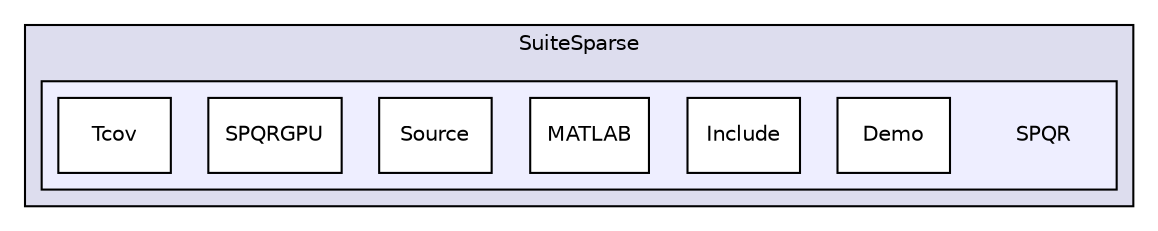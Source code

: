digraph "libs/SuiteSparse/SPQR" {
  compound=true
  node [ fontsize="10", fontname="Helvetica"];
  edge [ labelfontsize="10", labelfontname="Helvetica"];
  subgraph clusterdir_bb3805179b22f9bf6cb2257a07012dea {
    graph [ bgcolor="#ddddee", pencolor="black", label="SuiteSparse" fontname="Helvetica", fontsize="10", URL="dir_bb3805179b22f9bf6cb2257a07012dea.html"]
  subgraph clusterdir_efe2ac6361686a257678b46eee7692bd {
    graph [ bgcolor="#eeeeff", pencolor="black", label="" URL="dir_efe2ac6361686a257678b46eee7692bd.html"];
    dir_efe2ac6361686a257678b46eee7692bd [shape=plaintext label="SPQR"];
    dir_01540d87f5636626692ba1f0163cae3f [shape=box label="Demo" color="black" fillcolor="white" style="filled" URL="dir_01540d87f5636626692ba1f0163cae3f.html"];
    dir_754c7be2c41e1d3040e63eae285d0c35 [shape=box label="Include" color="black" fillcolor="white" style="filled" URL="dir_754c7be2c41e1d3040e63eae285d0c35.html"];
    dir_f9c4a58dd6256f9b8d77d26b3e9f4538 [shape=box label="MATLAB" color="black" fillcolor="white" style="filled" URL="dir_f9c4a58dd6256f9b8d77d26b3e9f4538.html"];
    dir_158f89a0daf0245e607381d131c52cee [shape=box label="Source" color="black" fillcolor="white" style="filled" URL="dir_158f89a0daf0245e607381d131c52cee.html"];
    dir_0d8e715a7bd055cfaa6d950918a60e3b [shape=box label="SPQRGPU" color="black" fillcolor="white" style="filled" URL="dir_0d8e715a7bd055cfaa6d950918a60e3b.html"];
    dir_b64da1f9fabf9cdaf2ad5d977c49c1c5 [shape=box label="Tcov" color="black" fillcolor="white" style="filled" URL="dir_b64da1f9fabf9cdaf2ad5d977c49c1c5.html"];
  }
  }
}
